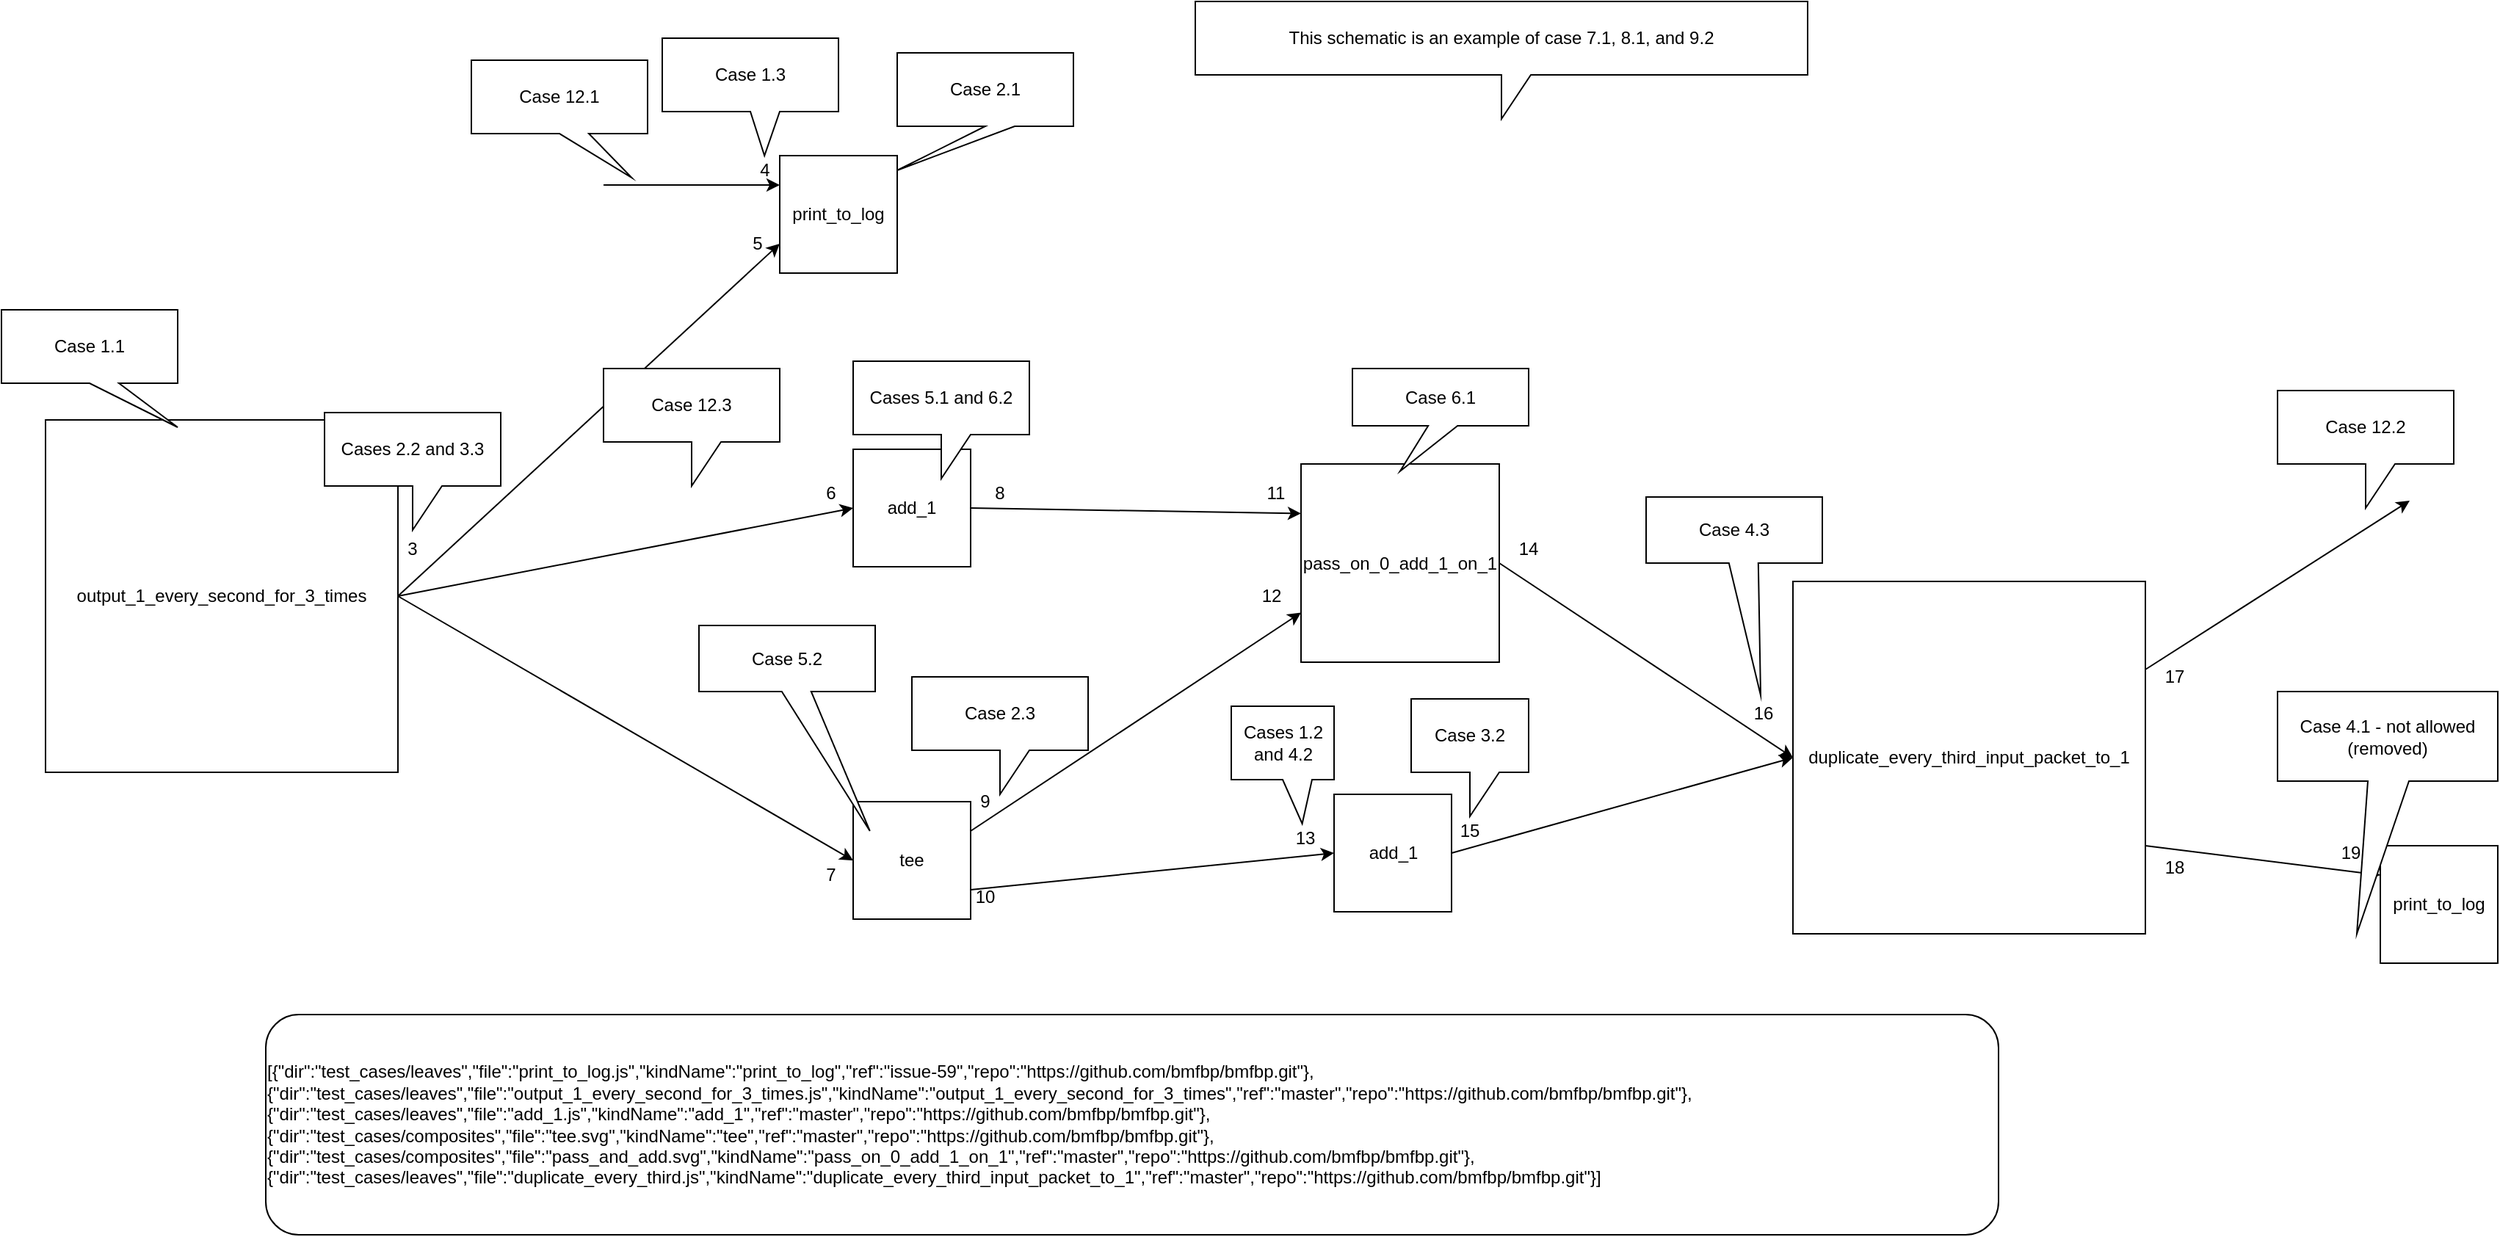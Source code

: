 <mxfile version="10.8.0" type="device"><diagram id="wTPQbPYD7nuJnV9l1gGP" name="Page-1"><mxGraphModel dx="2390" dy="1101" grid="1" gridSize="10" guides="1" tooltips="1" connect="1" arrows="1" fold="1" page="1" pageScale="1" pageWidth="850" pageHeight="1100" math="0" shadow="0"><root><mxCell id="0"/><mxCell id="1" parent="0"/><mxCell id="6ze5usKY9wJAJs9yTQ3O-1" value="output_1_every_second_for_3_times&lt;br&gt;" style="whiteSpace=wrap;html=1;aspect=fixed;" vertex="1" parent="1"><mxGeometry x="-807" y="380" width="240" height="240" as="geometry"/></mxCell><mxCell id="6ze5usKY9wJAJs9yTQ3O-2" value="print_to_log" style="whiteSpace=wrap;html=1;aspect=fixed;" vertex="1" parent="1"><mxGeometry x="-307" y="200" width="80" height="80" as="geometry"/></mxCell><mxCell id="6ze5usKY9wJAJs9yTQ3O-3" value="add_1" style="whiteSpace=wrap;html=1;aspect=fixed;" vertex="1" parent="1"><mxGeometry x="-257" y="400" width="80" height="80" as="geometry"/></mxCell><mxCell id="6ze5usKY9wJAJs9yTQ3O-4" value="tee" style="whiteSpace=wrap;html=1;aspect=fixed;" vertex="1" parent="1"><mxGeometry x="-257" y="640" width="80" height="80" as="geometry"/></mxCell><mxCell id="6ze5usKY9wJAJs9yTQ3O-5" value="pass_on_0_add_1_on_1" style="whiteSpace=wrap;html=1;aspect=fixed;" vertex="1" parent="1"><mxGeometry x="48" y="410" width="135" height="135" as="geometry"/></mxCell><mxCell id="6ze5usKY9wJAJs9yTQ3O-6" value="add_1" style="whiteSpace=wrap;html=1;aspect=fixed;" vertex="1" parent="1"><mxGeometry x="70.5" y="635" width="80" height="80" as="geometry"/></mxCell><mxCell id="6ze5usKY9wJAJs9yTQ3O-7" value="duplicate_every_third_input_packet_to_1" style="whiteSpace=wrap;html=1;aspect=fixed;" vertex="1" parent="1"><mxGeometry x="383" y="490" width="240" height="240" as="geometry"/></mxCell><mxCell id="6ze5usKY9wJAJs9yTQ3O-8" value="" style="endArrow=classic;html=1;exitX=1;exitY=0.5;exitDx=0;exitDy=0;entryX=0;entryY=0.75;entryDx=0;entryDy=0;" edge="1" parent="1" source="6ze5usKY9wJAJs9yTQ3O-1" target="6ze5usKY9wJAJs9yTQ3O-2"><mxGeometry width="50" height="50" relative="1" as="geometry"><mxPoint x="-567" y="370" as="sourcePoint"/><mxPoint x="-517" y="320" as="targetPoint"/></mxGeometry></mxCell><mxCell id="6ze5usKY9wJAJs9yTQ3O-9" value="" style="endArrow=classic;html=1;exitX=1;exitY=0.5;exitDx=0;exitDy=0;entryX=0;entryY=0.5;entryDx=0;entryDy=0;" edge="1" parent="1" source="6ze5usKY9wJAJs9yTQ3O-1" target="6ze5usKY9wJAJs9yTQ3O-3"><mxGeometry width="50" height="50" relative="1" as="geometry"><mxPoint x="-557" y="430" as="sourcePoint"/><mxPoint x="-447" y="300" as="targetPoint"/></mxGeometry></mxCell><mxCell id="6ze5usKY9wJAJs9yTQ3O-10" value="" style="endArrow=classic;html=1;exitX=1;exitY=0.5;exitDx=0;exitDy=0;entryX=0;entryY=0.5;entryDx=0;entryDy=0;" edge="1" parent="1" source="6ze5usKY9wJAJs9yTQ3O-1" target="6ze5usKY9wJAJs9yTQ3O-4"><mxGeometry width="50" height="50" relative="1" as="geometry"><mxPoint x="-547" y="440" as="sourcePoint"/><mxPoint x="-437" y="310" as="targetPoint"/></mxGeometry></mxCell><mxCell id="6ze5usKY9wJAJs9yTQ3O-11" value="" style="endArrow=classic;html=1;exitX=1;exitY=0.5;exitDx=0;exitDy=0;entryX=0;entryY=0.25;entryDx=0;entryDy=0;" edge="1" parent="1" source="6ze5usKY9wJAJs9yTQ3O-3" target="6ze5usKY9wJAJs9yTQ3O-5"><mxGeometry width="50" height="50" relative="1" as="geometry"><mxPoint x="-537" y="450" as="sourcePoint"/><mxPoint x="-427" y="320" as="targetPoint"/></mxGeometry></mxCell><mxCell id="6ze5usKY9wJAJs9yTQ3O-12" value="" style="endArrow=classic;html=1;exitX=1;exitY=0.25;exitDx=0;exitDy=0;entryX=0;entryY=0.75;entryDx=0;entryDy=0;" edge="1" parent="1" source="6ze5usKY9wJAJs9yTQ3O-4" target="6ze5usKY9wJAJs9yTQ3O-5"><mxGeometry width="50" height="50" relative="1" as="geometry"><mxPoint x="-527" y="460" as="sourcePoint"/><mxPoint x="-417" y="330" as="targetPoint"/></mxGeometry></mxCell><mxCell id="6ze5usKY9wJAJs9yTQ3O-13" value="" style="endArrow=classic;html=1;exitX=1;exitY=0.75;exitDx=0;exitDy=0;entryX=0;entryY=0.5;entryDx=0;entryDy=0;" edge="1" parent="1" source="6ze5usKY9wJAJs9yTQ3O-4" target="6ze5usKY9wJAJs9yTQ3O-6"><mxGeometry width="50" height="50" relative="1" as="geometry"><mxPoint x="-517" y="470" as="sourcePoint"/><mxPoint x="-407" y="340" as="targetPoint"/></mxGeometry></mxCell><mxCell id="6ze5usKY9wJAJs9yTQ3O-14" value="" style="endArrow=classic;html=1;exitX=1;exitY=0.5;exitDx=0;exitDy=0;entryX=0;entryY=0.5;entryDx=0;entryDy=0;" edge="1" parent="1" source="6ze5usKY9wJAJs9yTQ3O-6" target="6ze5usKY9wJAJs9yTQ3O-7"><mxGeometry width="50" height="50" relative="1" as="geometry"><mxPoint x="-507" y="480" as="sourcePoint"/><mxPoint x="-397" y="350" as="targetPoint"/></mxGeometry></mxCell><mxCell id="6ze5usKY9wJAJs9yTQ3O-15" value="" style="endArrow=classic;html=1;exitX=1;exitY=0.5;exitDx=0;exitDy=0;entryX=0;entryY=0.5;entryDx=0;entryDy=0;" edge="1" parent="1" source="6ze5usKY9wJAJs9yTQ3O-5" target="6ze5usKY9wJAJs9yTQ3O-7"><mxGeometry width="50" height="50" relative="1" as="geometry"><mxPoint x="-497" y="490" as="sourcePoint"/><mxPoint x="-387" y="360" as="targetPoint"/></mxGeometry></mxCell><mxCell id="6ze5usKY9wJAJs9yTQ3O-16" value="" style="endArrow=classic;html=1;entryX=0;entryY=0.25;entryDx=0;entryDy=0;" edge="1" parent="1" target="6ze5usKY9wJAJs9yTQ3O-2"><mxGeometry width="50" height="50" relative="1" as="geometry"><mxPoint x="-427" y="220" as="sourcePoint"/><mxPoint x="-377" y="370" as="targetPoint"/></mxGeometry></mxCell><mxCell id="6ze5usKY9wJAJs9yTQ3O-17" value="" style="endArrow=classic;html=1;exitX=1;exitY=0.25;exitDx=0;exitDy=0;" edge="1" parent="1" source="6ze5usKY9wJAJs9yTQ3O-7"><mxGeometry width="50" height="50" relative="1" as="geometry"><mxPoint x="503" y="545" as="sourcePoint"/><mxPoint x="803" y="435" as="targetPoint"/></mxGeometry></mxCell><mxCell id="6ze5usKY9wJAJs9yTQ3O-18" value="Cases 2.2 and 3.3" style="shape=callout;whiteSpace=wrap;html=1;perimeter=calloutPerimeter;" vertex="1" parent="1"><mxGeometry x="-617" y="375" width="120" height="80" as="geometry"/></mxCell><mxCell id="6ze5usKY9wJAJs9yTQ3O-19" value="3" style="text;html=1;strokeColor=none;fillColor=none;align=center;verticalAlign=middle;whiteSpace=wrap;rounded=0;" vertex="1" parent="1"><mxGeometry x="-577" y="457.5" width="40" height="20" as="geometry"/></mxCell><mxCell id="6ze5usKY9wJAJs9yTQ3O-20" value="4" style="text;html=1;strokeColor=none;fillColor=none;align=center;verticalAlign=middle;whiteSpace=wrap;rounded=0;" vertex="1" parent="1"><mxGeometry x="-337" y="200" width="40" height="20" as="geometry"/></mxCell><mxCell id="6ze5usKY9wJAJs9yTQ3O-21" value="5" style="text;html=1;strokeColor=none;fillColor=none;align=center;verticalAlign=middle;whiteSpace=wrap;rounded=0;" vertex="1" parent="1"><mxGeometry x="-342" y="250" width="40" height="20" as="geometry"/></mxCell><mxCell id="6ze5usKY9wJAJs9yTQ3O-22" value="6" style="text;html=1;strokeColor=none;fillColor=none;align=center;verticalAlign=middle;whiteSpace=wrap;rounded=0;" vertex="1" parent="1"><mxGeometry x="-292" y="420" width="40" height="20" as="geometry"/></mxCell><mxCell id="6ze5usKY9wJAJs9yTQ3O-23" value="7" style="text;html=1;strokeColor=none;fillColor=none;align=center;verticalAlign=middle;whiteSpace=wrap;rounded=0;" vertex="1" parent="1"><mxGeometry x="-292" y="680" width="40" height="20" as="geometry"/></mxCell><mxCell id="6ze5usKY9wJAJs9yTQ3O-24" value="8" style="text;html=1;strokeColor=none;fillColor=none;align=center;verticalAlign=middle;whiteSpace=wrap;rounded=0;" vertex="1" parent="1"><mxGeometry x="-177" y="420" width="40" height="20" as="geometry"/></mxCell><mxCell id="6ze5usKY9wJAJs9yTQ3O-25" value="11" style="text;html=1;strokeColor=none;fillColor=none;align=center;verticalAlign=middle;whiteSpace=wrap;rounded=0;" vertex="1" parent="1"><mxGeometry x="10.5" y="420" width="40" height="20" as="geometry"/></mxCell><mxCell id="6ze5usKY9wJAJs9yTQ3O-26" value="12" style="text;html=1;strokeColor=none;fillColor=none;align=center;verticalAlign=middle;whiteSpace=wrap;rounded=0;" vertex="1" parent="1"><mxGeometry x="8" y="490" width="40" height="20" as="geometry"/></mxCell><mxCell id="6ze5usKY9wJAJs9yTQ3O-27" value="13" style="text;html=1;strokeColor=none;fillColor=none;align=center;verticalAlign=middle;whiteSpace=wrap;rounded=0;" vertex="1" parent="1"><mxGeometry x="30.5" y="655" width="40" height="20" as="geometry"/></mxCell><mxCell id="6ze5usKY9wJAJs9yTQ3O-28" value="16" style="text;html=1;strokeColor=none;fillColor=none;align=center;verticalAlign=middle;whiteSpace=wrap;rounded=0;" vertex="1" parent="1"><mxGeometry x="343" y="570" width="40" height="20" as="geometry"/></mxCell><mxCell id="6ze5usKY9wJAJs9yTQ3O-29" value="17" style="text;html=1;strokeColor=none;fillColor=none;align=center;verticalAlign=middle;whiteSpace=wrap;rounded=0;" vertex="1" parent="1"><mxGeometry x="623" y="545" width="40" height="20" as="geometry"/></mxCell><mxCell id="6ze5usKY9wJAJs9yTQ3O-30" value="9" style="text;html=1;strokeColor=none;fillColor=none;align=center;verticalAlign=middle;whiteSpace=wrap;rounded=0;" vertex="1" parent="1"><mxGeometry x="-187" y="630" width="40" height="20" as="geometry"/></mxCell><mxCell id="6ze5usKY9wJAJs9yTQ3O-31" value="10" style="text;html=1;strokeColor=none;fillColor=none;align=center;verticalAlign=middle;whiteSpace=wrap;rounded=0;" vertex="1" parent="1"><mxGeometry x="-187" y="695" width="40" height="20" as="geometry"/></mxCell><mxCell id="6ze5usKY9wJAJs9yTQ3O-32" value="14" style="text;html=1;strokeColor=none;fillColor=none;align=center;verticalAlign=middle;whiteSpace=wrap;rounded=0;" vertex="1" parent="1"><mxGeometry x="183" y="457.5" width="40" height="20" as="geometry"/></mxCell><mxCell id="6ze5usKY9wJAJs9yTQ3O-33" value="15" style="text;html=1;strokeColor=none;fillColor=none;align=center;verticalAlign=middle;whiteSpace=wrap;rounded=0;" vertex="1" parent="1"><mxGeometry x="143" y="650" width="40" height="20" as="geometry"/></mxCell><mxCell id="6ze5usKY9wJAJs9yTQ3O-34" value="Case 1.3" style="shape=callout;whiteSpace=wrap;html=1;perimeter=calloutPerimeter;position2=0.58;" vertex="1" parent="1"><mxGeometry x="-387" y="120" width="120" height="80" as="geometry"/></mxCell><mxCell id="6ze5usKY9wJAJs9yTQ3O-35" value="Cases 5.1 and 6.2" style="shape=callout;whiteSpace=wrap;html=1;perimeter=calloutPerimeter;" vertex="1" parent="1"><mxGeometry x="-257" y="340" width="120" height="80" as="geometry"/></mxCell><mxCell id="6ze5usKY9wJAJs9yTQ3O-36" value="Case 6.1" style="shape=callout;whiteSpace=wrap;html=1;perimeter=calloutPerimeter;position2=0.27;size=31;position=0.43;" vertex="1" parent="1"><mxGeometry x="83" y="345" width="120" height="70" as="geometry"/></mxCell><mxCell id="6ze5usKY9wJAJs9yTQ3O-37" value="Case 2.3" style="shape=callout;whiteSpace=wrap;html=1;perimeter=calloutPerimeter;" vertex="1" parent="1"><mxGeometry x="-217" y="555" width="120" height="80" as="geometry"/></mxCell><mxCell id="6ze5usKY9wJAJs9yTQ3O-38" value="Case 4.3" style="shape=callout;whiteSpace=wrap;html=1;perimeter=calloutPerimeter;position2=0.65;size=90;position=0.47;" vertex="1" parent="1"><mxGeometry x="283" y="432.5" width="120" height="135" as="geometry"/></mxCell><mxCell id="6ze5usKY9wJAJs9yTQ3O-39" value="Case 12.2" style="shape=callout;whiteSpace=wrap;html=1;perimeter=calloutPerimeter;" vertex="1" parent="1"><mxGeometry x="713" y="360" width="120" height="80" as="geometry"/></mxCell><mxCell id="6ze5usKY9wJAJs9yTQ3O-40" value="Case 3.2" style="shape=callout;whiteSpace=wrap;html=1;perimeter=calloutPerimeter;" vertex="1" parent="1"><mxGeometry x="123" y="570" width="80" height="80" as="geometry"/></mxCell><mxCell id="6ze5usKY9wJAJs9yTQ3O-41" value="Cases 1.2 and 4.2" style="shape=callout;whiteSpace=wrap;html=1;perimeter=calloutPerimeter;position2=0.69;" vertex="1" parent="1"><mxGeometry x="0.5" y="575" width="70" height="80" as="geometry"/></mxCell><mxCell id="6ze5usKY9wJAJs9yTQ3O-42" value="Case 2.1" style="shape=callout;whiteSpace=wrap;html=1;perimeter=calloutPerimeter;position2=0;" vertex="1" parent="1"><mxGeometry x="-227" y="130" width="120" height="80" as="geometry"/></mxCell><mxCell id="6ze5usKY9wJAJs9yTQ3O-43" value="Case 1.1" style="shape=callout;whiteSpace=wrap;html=1;perimeter=calloutPerimeter;position2=1;" vertex="1" parent="1"><mxGeometry x="-837" y="305" width="120" height="80" as="geometry"/></mxCell><mxCell id="6ze5usKY9wJAJs9yTQ3O-44" value="Case 5.2" style="shape=callout;whiteSpace=wrap;html=1;perimeter=calloutPerimeter;position2=0.97;size=95;position=0.47;" vertex="1" parent="1"><mxGeometry x="-362" y="520" width="120" height="140" as="geometry"/></mxCell><mxCell id="6ze5usKY9wJAJs9yTQ3O-45" value="" style="endArrow=classic;html=1;exitX=1;exitY=0.75;exitDx=0;exitDy=0;entryX=0;entryY=0.25;entryDx=0;entryDy=0;" edge="1" parent="1" source="6ze5usKY9wJAJs9yTQ3O-7" target="6ze5usKY9wJAJs9yTQ3O-49"><mxGeometry width="50" height="50" relative="1" as="geometry"><mxPoint x="473" y="520" as="sourcePoint"/><mxPoint x="563" y="555" as="targetPoint"/></mxGeometry></mxCell><mxCell id="6ze5usKY9wJAJs9yTQ3O-46" value="18" style="text;html=1;strokeColor=none;fillColor=none;align=center;verticalAlign=middle;whiteSpace=wrap;rounded=0;" vertex="1" parent="1"><mxGeometry x="623" y="675" width="40" height="20" as="geometry"/></mxCell><mxCell id="6ze5usKY9wJAJs9yTQ3O-47" value="This schematic is an example of case 7.1, 8.1, and 9.2" style="shape=callout;whiteSpace=wrap;html=1;perimeter=calloutPerimeter;" vertex="1" parent="1"><mxGeometry x="-24" y="95" width="417" height="80" as="geometry"/></mxCell><mxCell id="6ze5usKY9wJAJs9yTQ3O-48" value="&lt;div style=&quot;text-align: left&quot;&gt;&lt;div&gt;&lt;div&gt;&lt;span&gt;[{&quot;dir&quot;:&quot;test_cases/leaves&quot;,&quot;file&quot;:&quot;print_to_log.js&quot;,&quot;kindName&quot;:&quot;print_to_log&quot;,&quot;ref&quot;:&quot;issue-59&quot;,&quot;repo&quot;:&quot;https://github.com/bmfbp/bmfbp.git&quot;},{&quot;dir&quot;:&quot;test_cases/leaves&quot;,&quot;file&quot;:&quot;output_1_every_second_for_3_times.js&quot;,&quot;kindName&quot;:&quot;output_1_every_second_for_3_times&quot;,&quot;ref&quot;:&quot;master&quot;,&quot;repo&quot;:&quot;https://github.com/bmfbp/bmfbp.git&quot;},{&quot;dir&quot;:&quot;test_cases/leaves&quot;,&quot;file&quot;:&quot;add_1.js&quot;,&quot;kindName&quot;:&quot;add_1&quot;,&quot;ref&quot;:&quot;master&quot;,&quot;repo&quot;:&quot;https://github.com/bmfbp/bmfbp.git&quot;},{&quot;dir&quot;:&quot;test_cases/composites&quot;,&quot;file&quot;:&quot;tee.svg&quot;,&quot;kindName&quot;:&quot;tee&quot;,&quot;ref&quot;:&quot;master&quot;,&quot;repo&quot;:&quot;https://github.com/bmfbp/bmfbp.git&quot;},{&quot;dir&quot;:&quot;test_cases/composites&quot;,&quot;file&quot;:&quot;pass_and_add.svg&quot;,&quot;kindName&quot;:&quot;pass_on_0_add_1_on_1&quot;,&quot;ref&quot;:&quot;master&quot;,&quot;repo&quot;:&quot;https://github.com/bmfbp/bmfbp.git&quot;},{&quot;dir&quot;:&quot;test_cases/leaves&quot;,&quot;file&quot;:&quot;duplicate_every_third.js&quot;,&quot;kindName&quot;:&quot;duplicate_every_third_input_packet_to_1&quot;,&quot;ref&quot;:&quot;master&quot;,&quot;repo&quot;:&quot;https://github.com/bmfbp/bmfbp.git&quot;}]&lt;/span&gt;&lt;br&gt;&lt;/div&gt;&lt;/div&gt;&lt;/div&gt;" style="rounded=1;whiteSpace=wrap;html=1;" vertex="1" parent="1"><mxGeometry x="-657" y="785" width="1180" height="150" as="geometry"/></mxCell><mxCell id="6ze5usKY9wJAJs9yTQ3O-49" value="print_to_log" style="whiteSpace=wrap;html=1;aspect=fixed;" vertex="1" parent="1"><mxGeometry x="783" y="670" width="80" height="80" as="geometry"/></mxCell><mxCell id="6ze5usKY9wJAJs9yTQ3O-50" value="19" style="text;html=1;strokeColor=none;fillColor=none;align=center;verticalAlign=middle;whiteSpace=wrap;rounded=0;" vertex="1" parent="1"><mxGeometry x="743" y="665" width="40" height="20" as="geometry"/></mxCell><mxCell id="6ze5usKY9wJAJs9yTQ3O-51" value="Case 4.1 - not allowed (removed)" style="shape=callout;whiteSpace=wrap;html=1;perimeter=calloutPerimeter;position2=0.36;base=28;size=104;position=0.41;" vertex="1" parent="1"><mxGeometry x="713" y="565" width="150" height="165" as="geometry"/></mxCell><mxCell id="6ze5usKY9wJAJs9yTQ3O-52" value="Case 12.3" style="shape=callout;whiteSpace=wrap;html=1;perimeter=calloutPerimeter;" vertex="1" parent="1"><mxGeometry x="-427" y="345" width="120" height="80" as="geometry"/></mxCell><mxCell id="6ze5usKY9wJAJs9yTQ3O-53" value="Case 12.1" style="shape=callout;whiteSpace=wrap;html=1;perimeter=calloutPerimeter;position2=0.91;" vertex="1" parent="1"><mxGeometry x="-517" y="135" width="120" height="80" as="geometry"/></mxCell></root></mxGraphModel></diagram></mxfile>